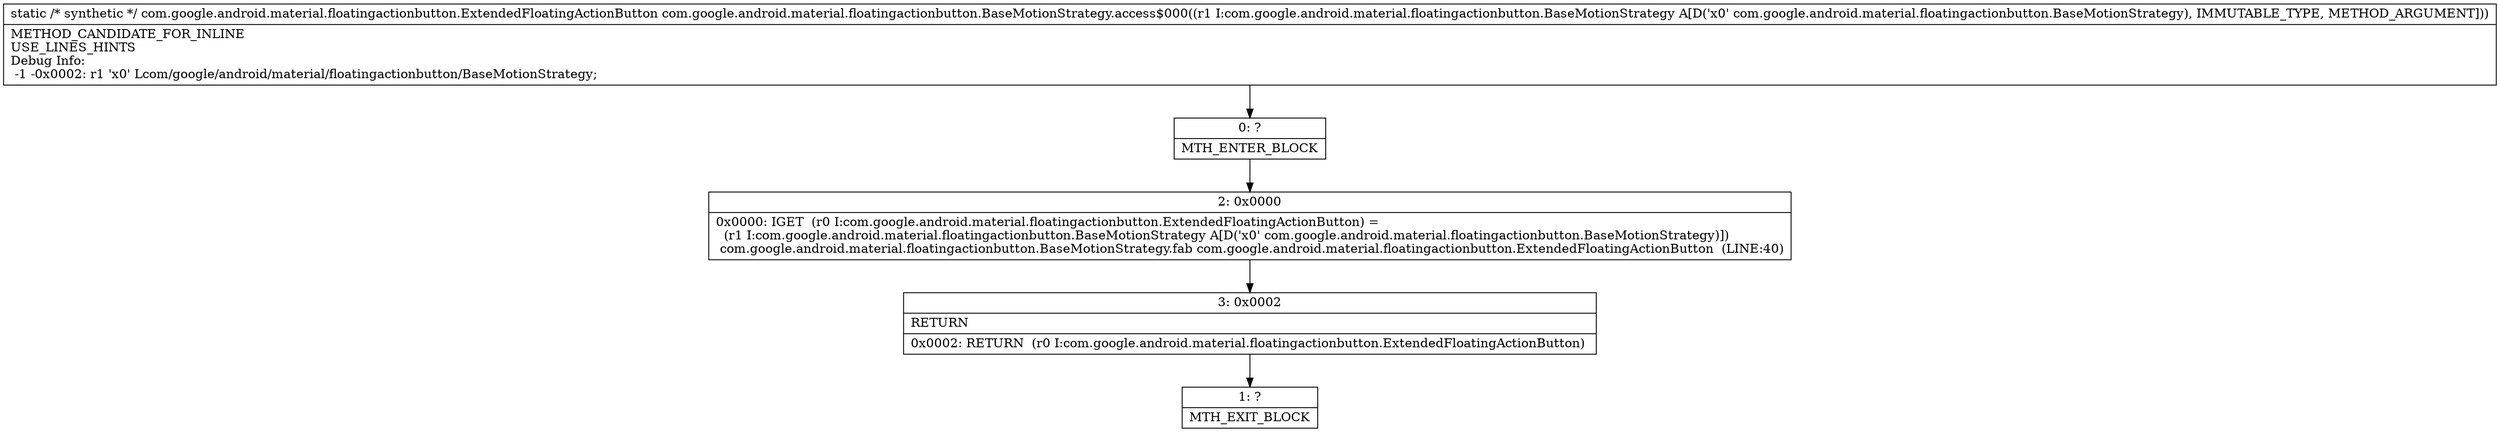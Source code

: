 digraph "CFG forcom.google.android.material.floatingactionbutton.BaseMotionStrategy.access$000(Lcom\/google\/android\/material\/floatingactionbutton\/BaseMotionStrategy;)Lcom\/google\/android\/material\/floatingactionbutton\/ExtendedFloatingActionButton;" {
Node_0 [shape=record,label="{0\:\ ?|MTH_ENTER_BLOCK\l}"];
Node_2 [shape=record,label="{2\:\ 0x0000|0x0000: IGET  (r0 I:com.google.android.material.floatingactionbutton.ExtendedFloatingActionButton) = \l  (r1 I:com.google.android.material.floatingactionbutton.BaseMotionStrategy A[D('x0' com.google.android.material.floatingactionbutton.BaseMotionStrategy)])\l com.google.android.material.floatingactionbutton.BaseMotionStrategy.fab com.google.android.material.floatingactionbutton.ExtendedFloatingActionButton  (LINE:40)\l}"];
Node_3 [shape=record,label="{3\:\ 0x0002|RETURN\l|0x0002: RETURN  (r0 I:com.google.android.material.floatingactionbutton.ExtendedFloatingActionButton) \l}"];
Node_1 [shape=record,label="{1\:\ ?|MTH_EXIT_BLOCK\l}"];
MethodNode[shape=record,label="{static \/* synthetic *\/ com.google.android.material.floatingactionbutton.ExtendedFloatingActionButton com.google.android.material.floatingactionbutton.BaseMotionStrategy.access$000((r1 I:com.google.android.material.floatingactionbutton.BaseMotionStrategy A[D('x0' com.google.android.material.floatingactionbutton.BaseMotionStrategy), IMMUTABLE_TYPE, METHOD_ARGUMENT]))  | METHOD_CANDIDATE_FOR_INLINE\lUSE_LINES_HINTS\lDebug Info:\l  \-1 \-0x0002: r1 'x0' Lcom\/google\/android\/material\/floatingactionbutton\/BaseMotionStrategy;\l}"];
MethodNode -> Node_0;Node_0 -> Node_2;
Node_2 -> Node_3;
Node_3 -> Node_1;
}

